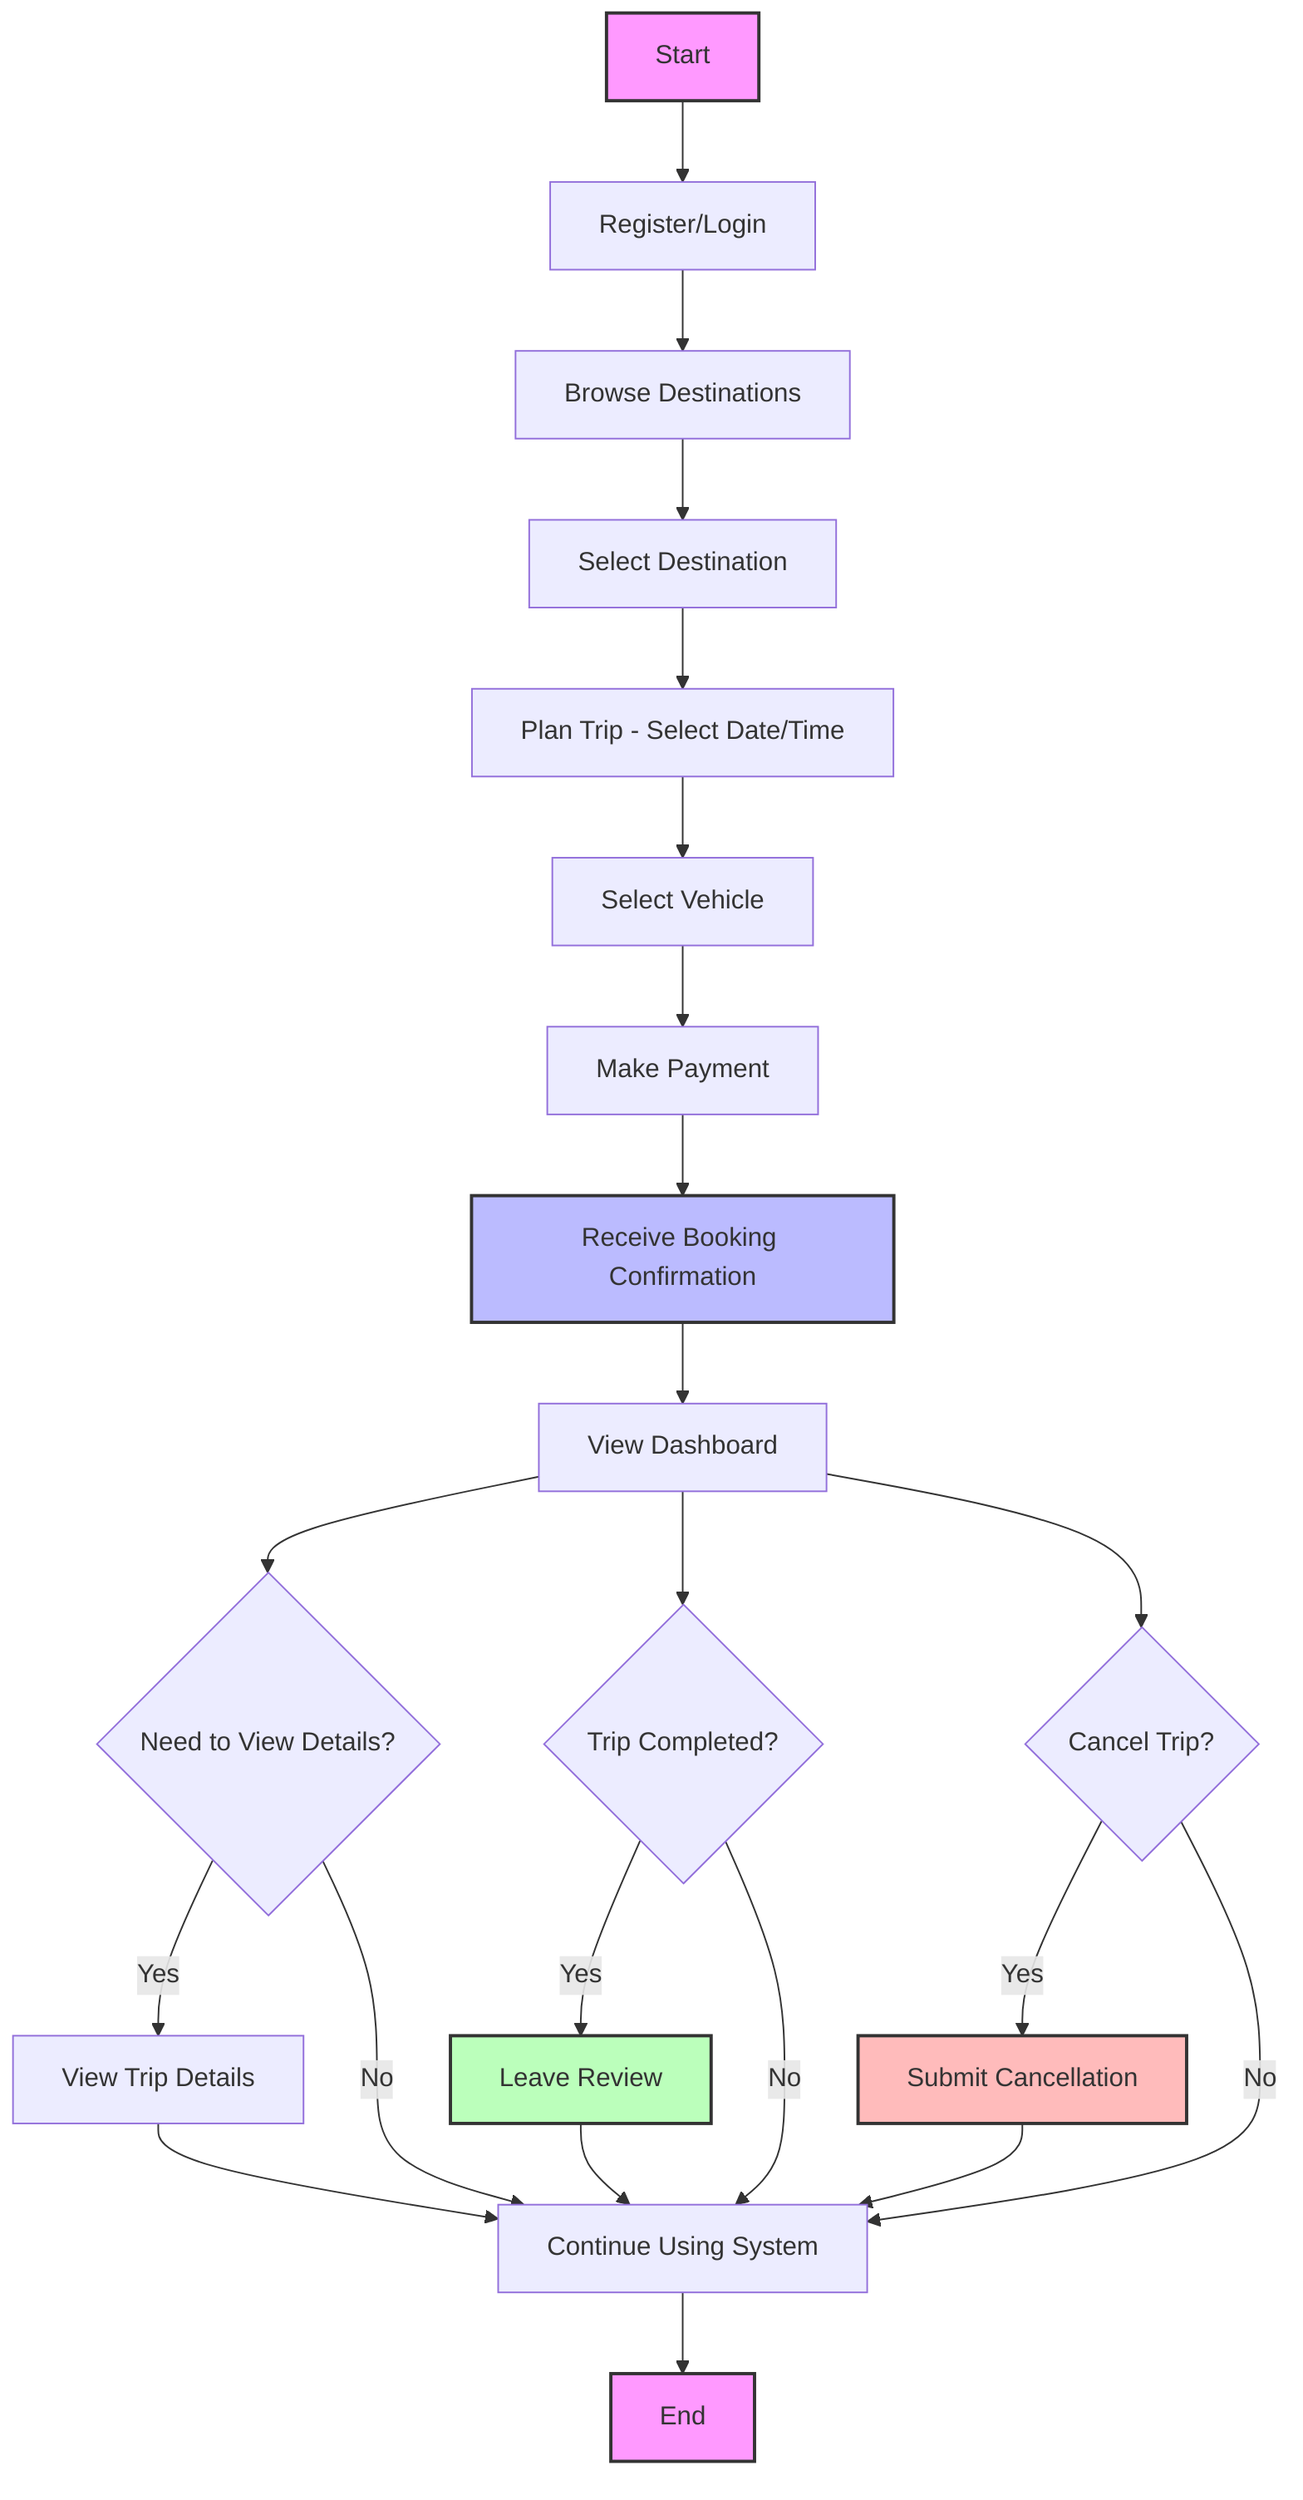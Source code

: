 flowchart TD
    A[Start] --> B[Register/Login]
    B --> C[Browse Destinations]
    C --> D[Select Destination]
    D --> E[Plan Trip - Select Date/Time]
    E --> F[Select Vehicle]
    F --> G[Make Payment]
    G --> H[Receive Booking Confirmation]
    H --> I[View Dashboard]
    
    I --> J{Need to View Details?}
    J -->|Yes| K[View Trip Details]
    J -->|No| M
    
    I --> L{Trip Completed?}
    L -->|Yes| N[Leave Review]
    L -->|No| M
    
    I --> O{Cancel Trip?}
    O -->|Yes| P[Submit Cancellation]
    O -->|No| M
    
    K --> M
    N --> M
    P --> M
    
    M[Continue Using System] --> Q[End]
    
    style A fill:#f9f,stroke:#333,stroke-width:2px
    style H fill:#bbf,stroke:#333,stroke-width:2px
    style Q fill:#f9f,stroke:#333,stroke-width:2px
    style N fill:#bfb,stroke:#333,stroke-width:2px
    style P fill:#fbb,stroke:#333,stroke-width:2px